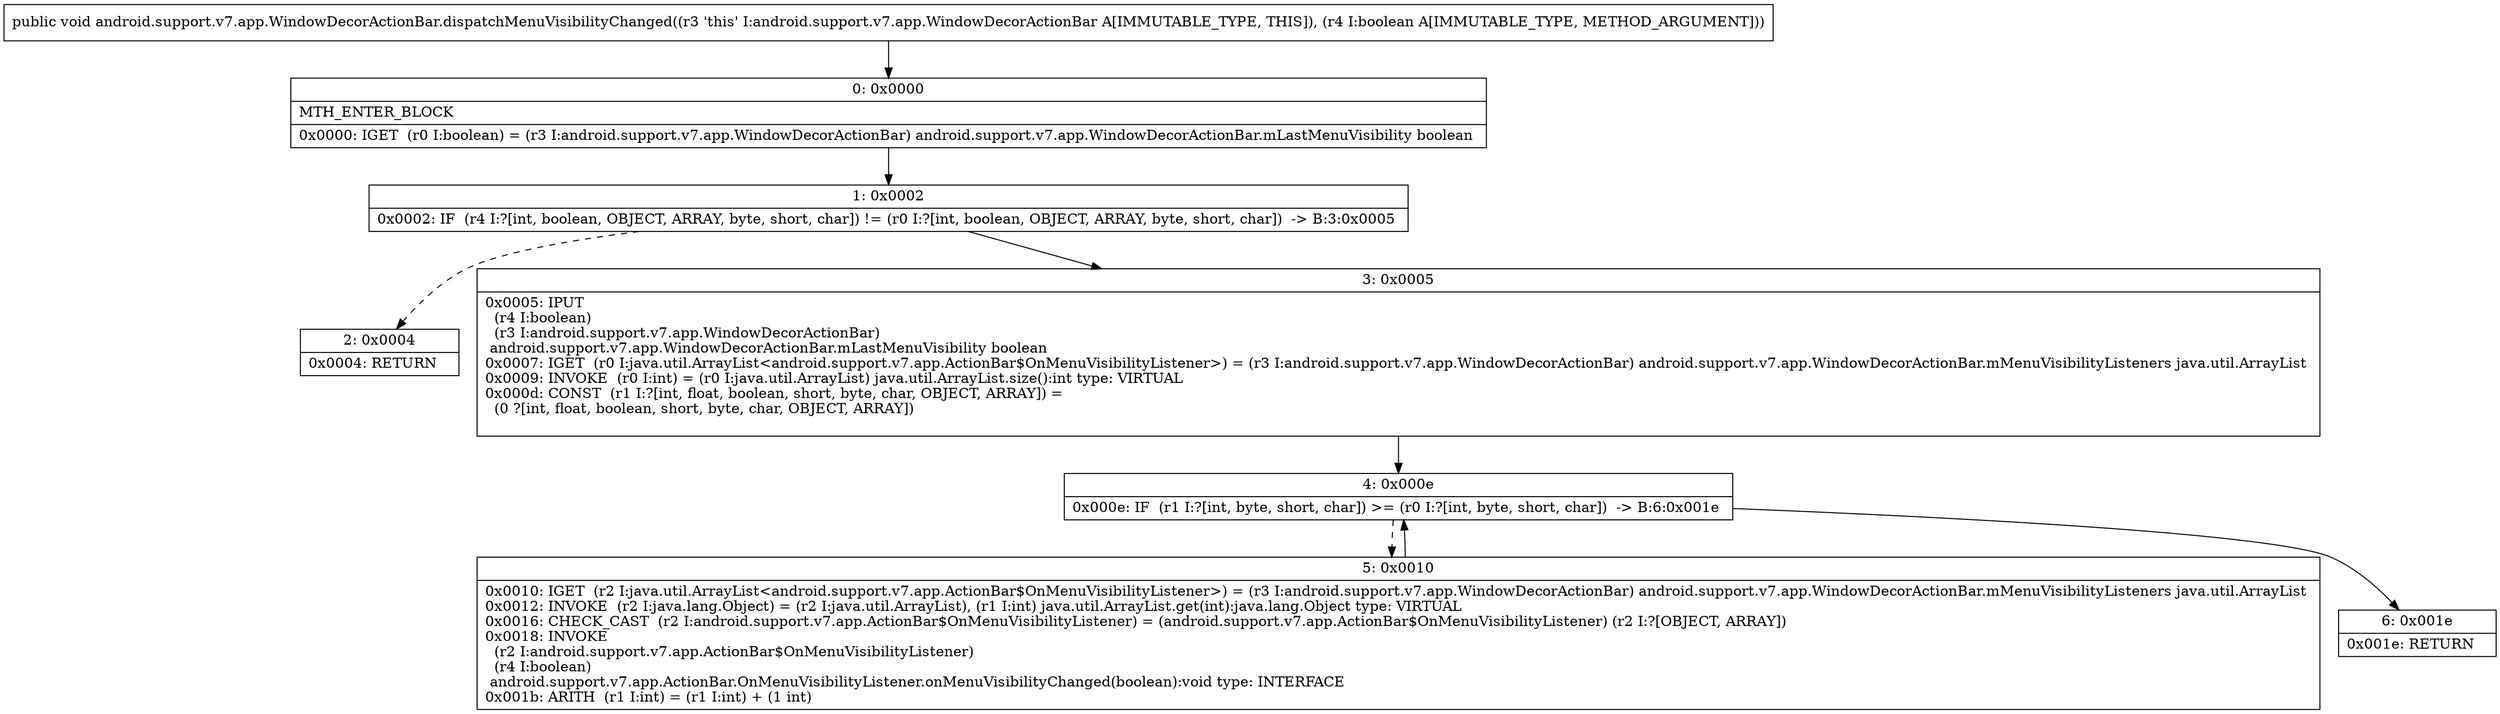 digraph "CFG forandroid.support.v7.app.WindowDecorActionBar.dispatchMenuVisibilityChanged(Z)V" {
Node_0 [shape=record,label="{0\:\ 0x0000|MTH_ENTER_BLOCK\l|0x0000: IGET  (r0 I:boolean) = (r3 I:android.support.v7.app.WindowDecorActionBar) android.support.v7.app.WindowDecorActionBar.mLastMenuVisibility boolean \l}"];
Node_1 [shape=record,label="{1\:\ 0x0002|0x0002: IF  (r4 I:?[int, boolean, OBJECT, ARRAY, byte, short, char]) != (r0 I:?[int, boolean, OBJECT, ARRAY, byte, short, char])  \-\> B:3:0x0005 \l}"];
Node_2 [shape=record,label="{2\:\ 0x0004|0x0004: RETURN   \l}"];
Node_3 [shape=record,label="{3\:\ 0x0005|0x0005: IPUT  \l  (r4 I:boolean)\l  (r3 I:android.support.v7.app.WindowDecorActionBar)\l android.support.v7.app.WindowDecorActionBar.mLastMenuVisibility boolean \l0x0007: IGET  (r0 I:java.util.ArrayList\<android.support.v7.app.ActionBar$OnMenuVisibilityListener\>) = (r3 I:android.support.v7.app.WindowDecorActionBar) android.support.v7.app.WindowDecorActionBar.mMenuVisibilityListeners java.util.ArrayList \l0x0009: INVOKE  (r0 I:int) = (r0 I:java.util.ArrayList) java.util.ArrayList.size():int type: VIRTUAL \l0x000d: CONST  (r1 I:?[int, float, boolean, short, byte, char, OBJECT, ARRAY]) = \l  (0 ?[int, float, boolean, short, byte, char, OBJECT, ARRAY])\l \l}"];
Node_4 [shape=record,label="{4\:\ 0x000e|0x000e: IF  (r1 I:?[int, byte, short, char]) \>= (r0 I:?[int, byte, short, char])  \-\> B:6:0x001e \l}"];
Node_5 [shape=record,label="{5\:\ 0x0010|0x0010: IGET  (r2 I:java.util.ArrayList\<android.support.v7.app.ActionBar$OnMenuVisibilityListener\>) = (r3 I:android.support.v7.app.WindowDecorActionBar) android.support.v7.app.WindowDecorActionBar.mMenuVisibilityListeners java.util.ArrayList \l0x0012: INVOKE  (r2 I:java.lang.Object) = (r2 I:java.util.ArrayList), (r1 I:int) java.util.ArrayList.get(int):java.lang.Object type: VIRTUAL \l0x0016: CHECK_CAST  (r2 I:android.support.v7.app.ActionBar$OnMenuVisibilityListener) = (android.support.v7.app.ActionBar$OnMenuVisibilityListener) (r2 I:?[OBJECT, ARRAY]) \l0x0018: INVOKE  \l  (r2 I:android.support.v7.app.ActionBar$OnMenuVisibilityListener)\l  (r4 I:boolean)\l android.support.v7.app.ActionBar.OnMenuVisibilityListener.onMenuVisibilityChanged(boolean):void type: INTERFACE \l0x001b: ARITH  (r1 I:int) = (r1 I:int) + (1 int) \l}"];
Node_6 [shape=record,label="{6\:\ 0x001e|0x001e: RETURN   \l}"];
MethodNode[shape=record,label="{public void android.support.v7.app.WindowDecorActionBar.dispatchMenuVisibilityChanged((r3 'this' I:android.support.v7.app.WindowDecorActionBar A[IMMUTABLE_TYPE, THIS]), (r4 I:boolean A[IMMUTABLE_TYPE, METHOD_ARGUMENT])) }"];
MethodNode -> Node_0;
Node_0 -> Node_1;
Node_1 -> Node_2[style=dashed];
Node_1 -> Node_3;
Node_3 -> Node_4;
Node_4 -> Node_5[style=dashed];
Node_4 -> Node_6;
Node_5 -> Node_4;
}

